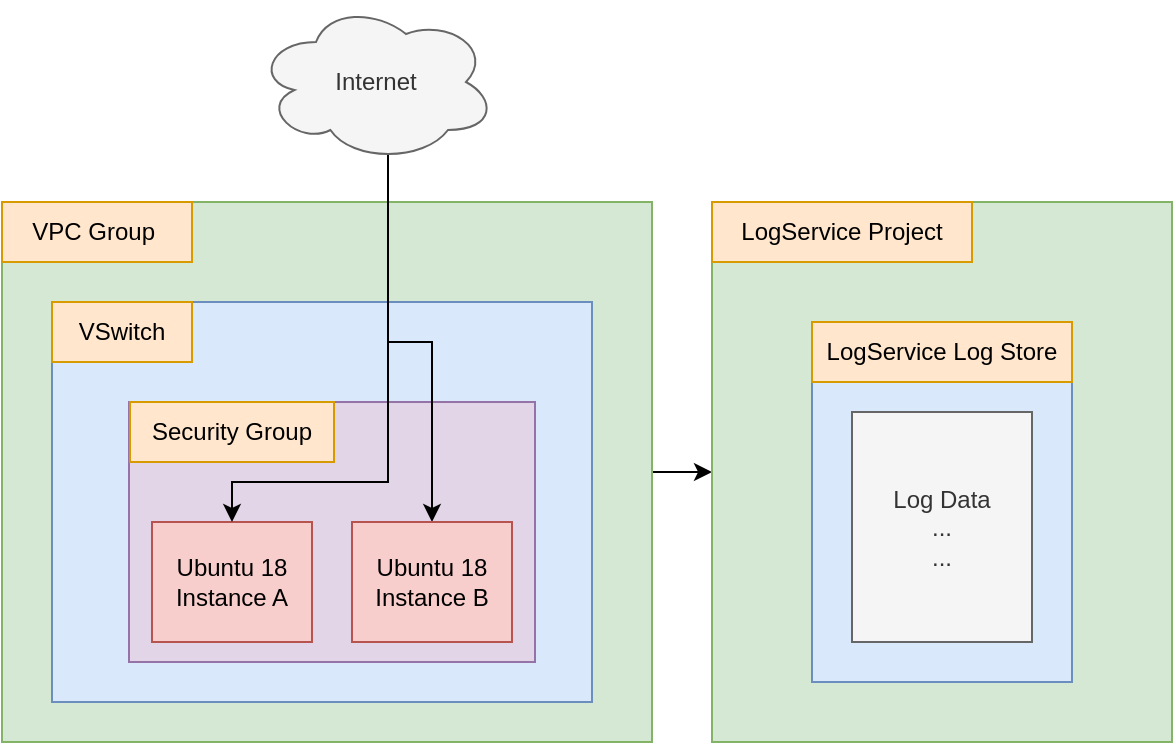 <mxfile version="12.4.7" type="device"><diagram id="59hXh87aRSoTHuNAi7qy" name="Page-1"><mxGraphModel dx="946" dy="487" grid="1" gridSize="10" guides="1" tooltips="1" connect="1" arrows="1" fold="1" page="1" pageScale="1" pageWidth="850" pageHeight="1100" math="0" shadow="0"><root><mxCell id="0"/><mxCell id="1" parent="0"/><mxCell id="afIc5KZMfDeiglviL5Y6-7" style="edgeStyle=orthogonalEdgeStyle;rounded=0;orthogonalLoop=1;jettySize=auto;html=1;exitX=1;exitY=0.5;exitDx=0;exitDy=0;entryX=0;entryY=0.5;entryDx=0;entryDy=0;" parent="1" source="BmYWv2e370-e0GsC4ejI-2" target="afIc5KZMfDeiglviL5Y6-1" edge="1"><mxGeometry relative="1" as="geometry"/></mxCell><mxCell id="BmYWv2e370-e0GsC4ejI-2" value="" style="rounded=0;whiteSpace=wrap;html=1;fillColor=#d5e8d4;strokeColor=#82b366;" parent="1" vertex="1"><mxGeometry x="125" y="170" width="325" height="270" as="geometry"/></mxCell><mxCell id="BmYWv2e370-e0GsC4ejI-3" value="VPC Group&amp;nbsp;" style="rounded=0;whiteSpace=wrap;html=1;fillColor=#ffe6cc;strokeColor=#d79b00;" parent="1" vertex="1"><mxGeometry x="125" y="170" width="95" height="30" as="geometry"/></mxCell><mxCell id="BmYWv2e370-e0GsC4ejI-4" value="" style="rounded=0;whiteSpace=wrap;html=1;fillColor=#dae8fc;strokeColor=#6c8ebf;" parent="1" vertex="1"><mxGeometry x="150" y="220" width="270" height="200" as="geometry"/></mxCell><mxCell id="BmYWv2e370-e0GsC4ejI-6" value="" style="rounded=0;whiteSpace=wrap;html=1;fillColor=#e1d5e7;strokeColor=#9673a6;" parent="1" vertex="1"><mxGeometry x="188.5" y="270" width="203" height="130" as="geometry"/></mxCell><mxCell id="BmYWv2e370-e0GsC4ejI-5" value="Ubuntu 18&lt;br&gt;Instance A" style="rounded=0;whiteSpace=wrap;html=1;fillColor=#f8cecc;strokeColor=#b85450;" parent="1" vertex="1"><mxGeometry x="200" y="330" width="80" height="60" as="geometry"/></mxCell><mxCell id="BmYWv2e370-e0GsC4ejI-7" value="Security Group" style="rounded=0;whiteSpace=wrap;html=1;fillColor=#ffe6cc;strokeColor=#d79b00;" parent="1" vertex="1"><mxGeometry x="189" y="270" width="102" height="30" as="geometry"/></mxCell><mxCell id="BmYWv2e370-e0GsC4ejI-8" value="VSwitch" style="rounded=0;whiteSpace=wrap;html=1;fillColor=#ffe6cc;strokeColor=#d79b00;" parent="1" vertex="1"><mxGeometry x="150" y="220" width="70" height="30" as="geometry"/></mxCell><mxCell id="YvhdlpDsIm3o40oL5CQ7-2" style="edgeStyle=orthogonalEdgeStyle;rounded=0;orthogonalLoop=1;jettySize=auto;html=1;exitX=0.55;exitY=0.95;exitDx=0;exitDy=0;exitPerimeter=0;entryX=0.5;entryY=0;entryDx=0;entryDy=0;" edge="1" parent="1" source="BmYWv2e370-e0GsC4ejI-9" target="BmYWv2e370-e0GsC4ejI-5"><mxGeometry relative="1" as="geometry"><Array as="points"><mxPoint x="318" y="310"/><mxPoint x="240" y="310"/></Array></mxGeometry></mxCell><mxCell id="YvhdlpDsIm3o40oL5CQ7-3" style="edgeStyle=orthogonalEdgeStyle;rounded=0;orthogonalLoop=1;jettySize=auto;html=1;exitX=0.55;exitY=0.95;exitDx=0;exitDy=0;exitPerimeter=0;entryX=0.5;entryY=0;entryDx=0;entryDy=0;" edge="1" parent="1" source="BmYWv2e370-e0GsC4ejI-9" target="YvhdlpDsIm3o40oL5CQ7-1"><mxGeometry relative="1" as="geometry"/></mxCell><mxCell id="BmYWv2e370-e0GsC4ejI-9" value="Internet" style="ellipse;shape=cloud;whiteSpace=wrap;html=1;fillColor=#f5f5f5;strokeColor=#666666;fontColor=#333333;" parent="1" vertex="1"><mxGeometry x="252" y="70" width="120" height="80" as="geometry"/></mxCell><mxCell id="afIc5KZMfDeiglviL5Y6-1" value="" style="rounded=0;whiteSpace=wrap;html=1;fillColor=#d5e8d4;strokeColor=#82b366;" parent="1" vertex="1"><mxGeometry x="480" y="170" width="230" height="270" as="geometry"/></mxCell><mxCell id="afIc5KZMfDeiglviL5Y6-2" value="LogService Project" style="rounded=0;whiteSpace=wrap;html=1;fillColor=#ffe6cc;strokeColor=#d79b00;" parent="1" vertex="1"><mxGeometry x="480" y="170" width="130" height="30" as="geometry"/></mxCell><mxCell id="afIc5KZMfDeiglviL5Y6-4" value="" style="rounded=0;whiteSpace=wrap;html=1;fillColor=#dae8fc;strokeColor=#6c8ebf;" parent="1" vertex="1"><mxGeometry x="530" y="230" width="130" height="180" as="geometry"/></mxCell><mxCell id="afIc5KZMfDeiglviL5Y6-5" value="LogService Log Store" style="rounded=0;whiteSpace=wrap;html=1;fillColor=#ffe6cc;strokeColor=#d79b00;" parent="1" vertex="1"><mxGeometry x="530" y="230" width="130" height="30" as="geometry"/></mxCell><mxCell id="afIc5KZMfDeiglviL5Y6-6" value="Log Data&lt;br&gt;...&lt;br&gt;..." style="rounded=0;whiteSpace=wrap;html=1;fillColor=#f5f5f5;strokeColor=#666666;fontColor=#333333;" parent="1" vertex="1"><mxGeometry x="550" y="275" width="90" height="115" as="geometry"/></mxCell><mxCell id="YvhdlpDsIm3o40oL5CQ7-1" value="Ubuntu 18&lt;br&gt;Instance B" style="rounded=0;whiteSpace=wrap;html=1;fillColor=#f8cecc;strokeColor=#b85450;" vertex="1" parent="1"><mxGeometry x="300" y="330" width="80" height="60" as="geometry"/></mxCell></root></mxGraphModel></diagram></mxfile>